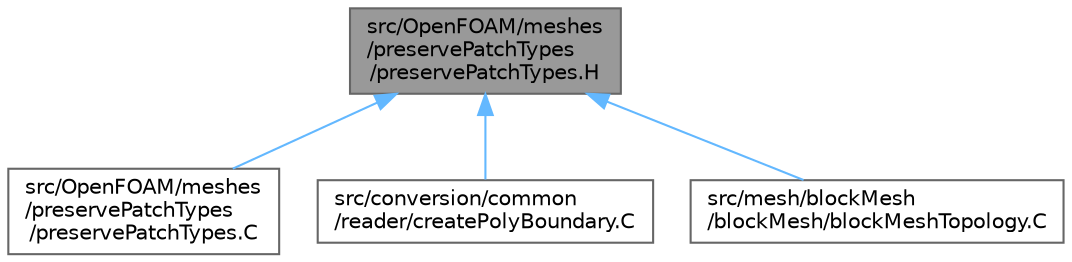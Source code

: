 digraph "src/OpenFOAM/meshes/preservePatchTypes/preservePatchTypes.H"
{
 // LATEX_PDF_SIZE
  bgcolor="transparent";
  edge [fontname=Helvetica,fontsize=10,labelfontname=Helvetica,labelfontsize=10];
  node [fontname=Helvetica,fontsize=10,shape=box,height=0.2,width=0.4];
  Node1 [id="Node000001",label="src/OpenFOAM/meshes\l/preservePatchTypes\l/preservePatchTypes.H",height=0.2,width=0.4,color="gray40", fillcolor="grey60", style="filled", fontcolor="black",tooltip="preservePatchTypes"];
  Node1 -> Node2 [id="edge1_Node000001_Node000002",dir="back",color="steelblue1",style="solid",tooltip=" "];
  Node2 [id="Node000002",label="src/OpenFOAM/meshes\l/preservePatchTypes\l/preservePatchTypes.C",height=0.2,width=0.4,color="grey40", fillcolor="white", style="filled",URL="$preservePatchTypes_8C.html",tooltip=" "];
  Node1 -> Node3 [id="edge2_Node000001_Node000003",dir="back",color="steelblue1",style="solid",tooltip=" "];
  Node3 [id="Node000003",label="src/conversion/common\l/reader/createPolyBoundary.C",height=0.2,width=0.4,color="grey40", fillcolor="white", style="filled",URL="$createPolyBoundary_8C.html",tooltip="boundary faces"];
  Node1 -> Node4 [id="edge3_Node000001_Node000004",dir="back",color="steelblue1",style="solid",tooltip=" "];
  Node4 [id="Node000004",label="src/mesh/blockMesh\l/blockMesh/blockMeshTopology.C",height=0.2,width=0.4,color="grey40", fillcolor="white", style="filled",URL="$blockMeshTopology_8C.html",tooltip=" "];
}
